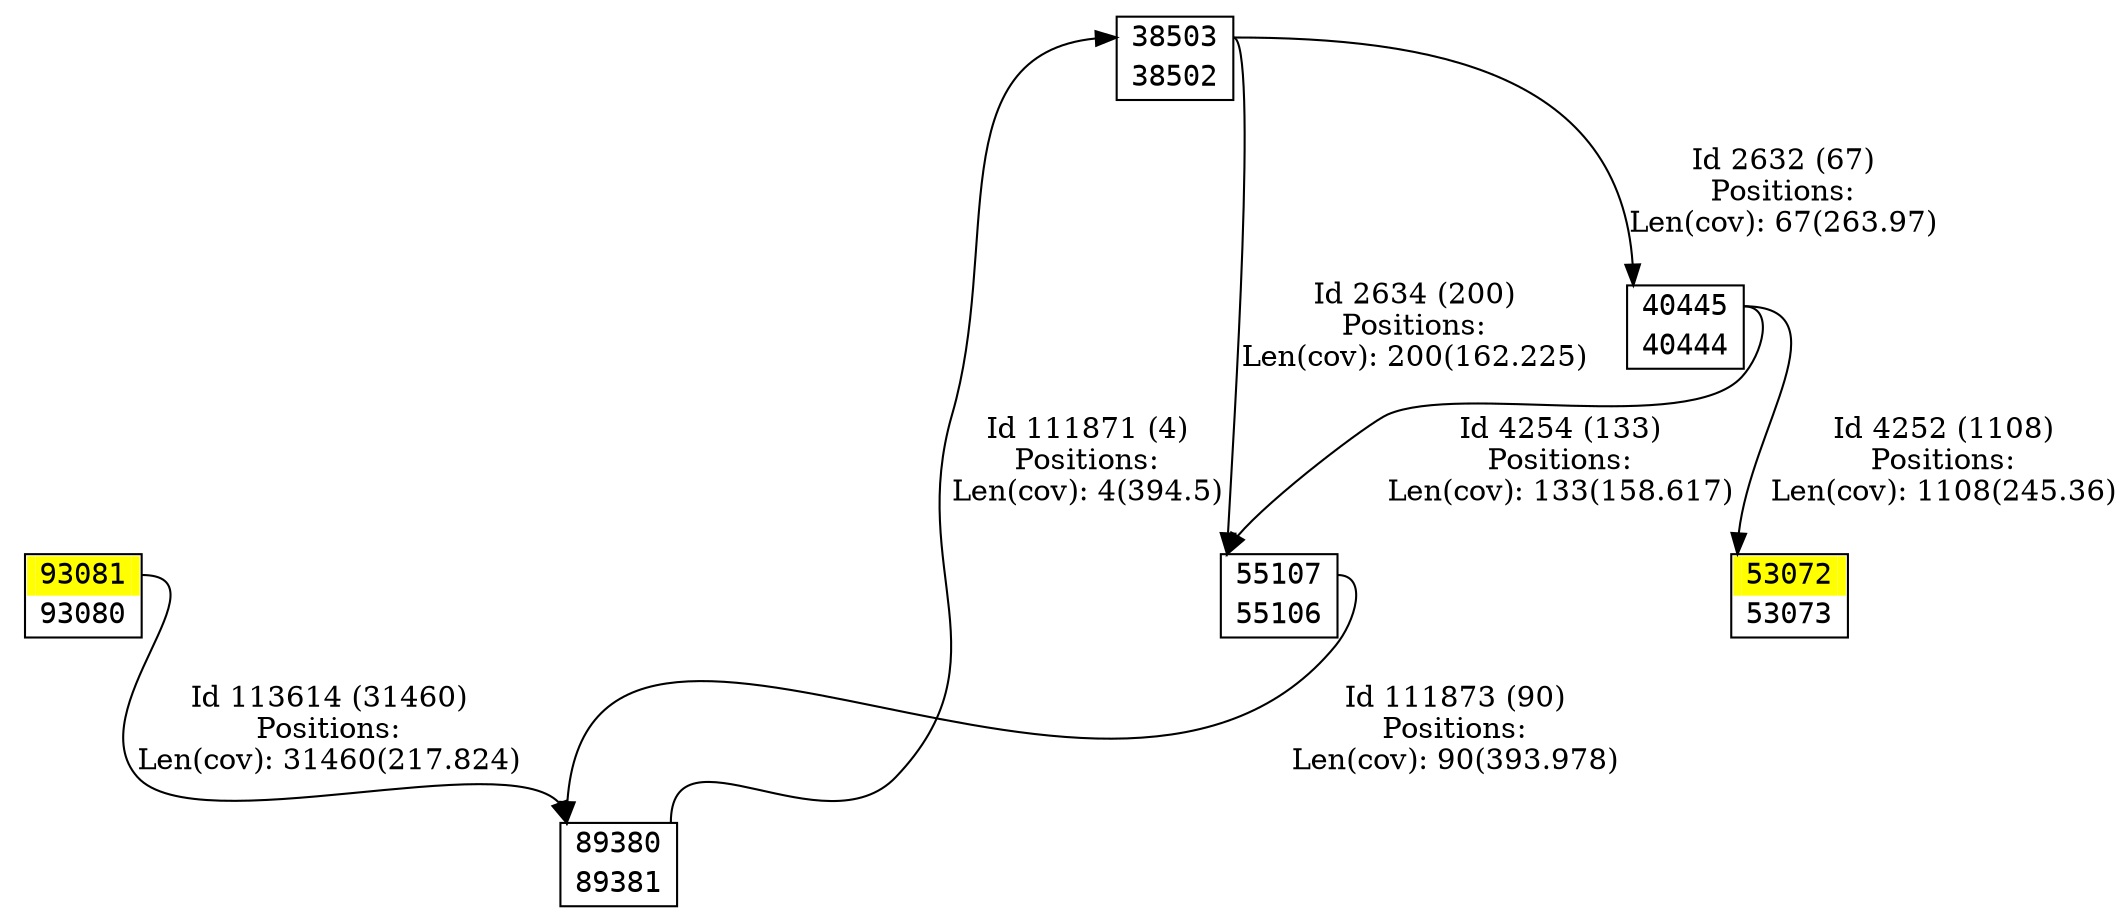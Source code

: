 digraph graph_picture {
node[fontname=<Courier> ,penwidth=<1.8> ,shape=<plaintext> ]
vertex_38502_38503[label=<<TABLE BORDER="1" CELLSPACING="0" >
<TR><TD BORDER="0" PORT = "port_38503_in" color="white" bgcolor="white" ></TD><TD BORDER="0" color="white" bgcolor="white" >38503</TD><TD BORDER="0" PORT = "port_38503_out" color="white" bgcolor="white" ></TD></TR>
<TR><TD BORDER="0" PORT = "port_38502_out" color="white" bgcolor="white" ></TD><TD BORDER="0" color="white" bgcolor="white" >38502</TD><TD BORDER="0" PORT = "port_38502_in" color="white" bgcolor="white" ></TD></TR>
</TABLE>> ,color=<black> ,URL=</vertex/38503.svg> ]
vertex_40444_40445[label=<<TABLE BORDER="1" CELLSPACING="0" >
<TR><TD BORDER="0" PORT = "port_40445_in" color="white" bgcolor="white" ></TD><TD BORDER="0" color="white" bgcolor="white" >40445</TD><TD BORDER="0" PORT = "port_40445_out" color="white" bgcolor="white" ></TD></TR>
<TR><TD BORDER="0" PORT = "port_40444_out" color="white" bgcolor="white" ></TD><TD BORDER="0" color="white" bgcolor="white" >40444</TD><TD BORDER="0" PORT = "port_40444_in" color="white" bgcolor="white" ></TD></TR>
</TABLE>> ,color=<black> ,URL=</vertex/40445.svg> ]
vertex_53072_53073[label=<<TABLE BORDER="1" CELLSPACING="0" >
<TR><TD BORDER="0" PORT = "port_53072_in" color="yellow" bgcolor="yellow" ></TD><TD BORDER="0" color="yellow" bgcolor="yellow" >53072</TD><TD BORDER="0" PORT = "port_53072_out" color="yellow" bgcolor="yellow" ></TD></TR>
<TR><TD BORDER="0" PORT = "port_53073_out" color="white" bgcolor="white" ></TD><TD BORDER="0" color="white" bgcolor="white" >53073</TD><TD BORDER="0" PORT = "port_53073_in" color="white" bgcolor="white" ></TD></TR>
</TABLE>> ,color=<black> ,URL=</vertex/53072.svg> ]
vertex_55106_55107[label=<<TABLE BORDER="1" CELLSPACING="0" >
<TR><TD BORDER="0" PORT = "port_55107_in" color="white" bgcolor="white" ></TD><TD BORDER="0" color="white" bgcolor="white" >55107</TD><TD BORDER="0" PORT = "port_55107_out" color="white" bgcolor="white" ></TD></TR>
<TR><TD BORDER="0" PORT = "port_55106_out" color="white" bgcolor="white" ></TD><TD BORDER="0" color="white" bgcolor="white" >55106</TD><TD BORDER="0" PORT = "port_55106_in" color="white" bgcolor="white" ></TD></TR>
</TABLE>> ,color=<black> ,URL=</vertex/55107.svg> ]
vertex_89380_89381[label=<<TABLE BORDER="1" CELLSPACING="0" >
<TR><TD BORDER="0" PORT = "port_89380_in" color="white" bgcolor="white" ></TD><TD BORDER="0" color="white" bgcolor="white" >89380</TD><TD BORDER="0" PORT = "port_89380_out" color="white" bgcolor="white" ></TD></TR>
<TR><TD BORDER="0" PORT = "port_89381_out" color="white" bgcolor="white" ></TD><TD BORDER="0" color="white" bgcolor="white" >89381</TD><TD BORDER="0" PORT = "port_89381_in" color="white" bgcolor="white" ></TD></TR>
</TABLE>> ,color=<black> ,URL=</vertex/89380.svg> ]
vertex_93080_93081[label=<<TABLE BORDER="1" CELLSPACING="0" >
<TR><TD BORDER="0" PORT = "port_93081_in" color="yellow" bgcolor="yellow" ></TD><TD BORDER="0" color="yellow" bgcolor="yellow" >93081</TD><TD BORDER="0" PORT = "port_93081_out" color="yellow" bgcolor="yellow" ></TD></TR>
<TR><TD BORDER="0" PORT = "port_93080_out" color="white" bgcolor="white" ></TD><TD BORDER="0" color="white" bgcolor="white" >93080</TD><TD BORDER="0" PORT = "port_93080_in" color="white" bgcolor="white" ></TD></TR>
</TABLE>> ,color=<black> ,URL=</vertex/93081.svg> ]
vertex_38502_38503:port_38503_out->vertex_40444_40445:port_40445_in[label="Id 2632 (67)\nPositions:\nLen(cov): 67(263.97)" ,color=<black> ]
vertex_38502_38503:port_38503_out->vertex_55106_55107:port_55107_in[label="Id 2634 (200)\nPositions:\nLen(cov): 200(162.225)" ,color=<black> ]
vertex_40444_40445:port_40445_out->vertex_53072_53073:port_53072_in[label="Id 4252 (1108)\nPositions:\nLen(cov): 1108(245.36)" ,color=<black> ]
vertex_40444_40445:port_40445_out->vertex_55106_55107:port_55107_in[label="Id 4254 (133)\nPositions:\nLen(cov): 133(158.617)" ,color=<black> ]
vertex_89380_89381:port_89380_out->vertex_38502_38503:port_38503_in[label="Id 111871 (4)\nPositions:\nLen(cov): 4(394.5)" ,color=<black> ]
vertex_55106_55107:port_55107_out->vertex_89380_89381:port_89380_in[label="Id 111873 (90)\nPositions:\nLen(cov): 90(393.978)" ,color=<black> ]
vertex_93080_93081:port_93081_out->vertex_89380_89381:port_89380_in[label="Id 113614 (31460)\nPositions:\nLen(cov): 31460(217.824)" ,color=<black> ]
}
